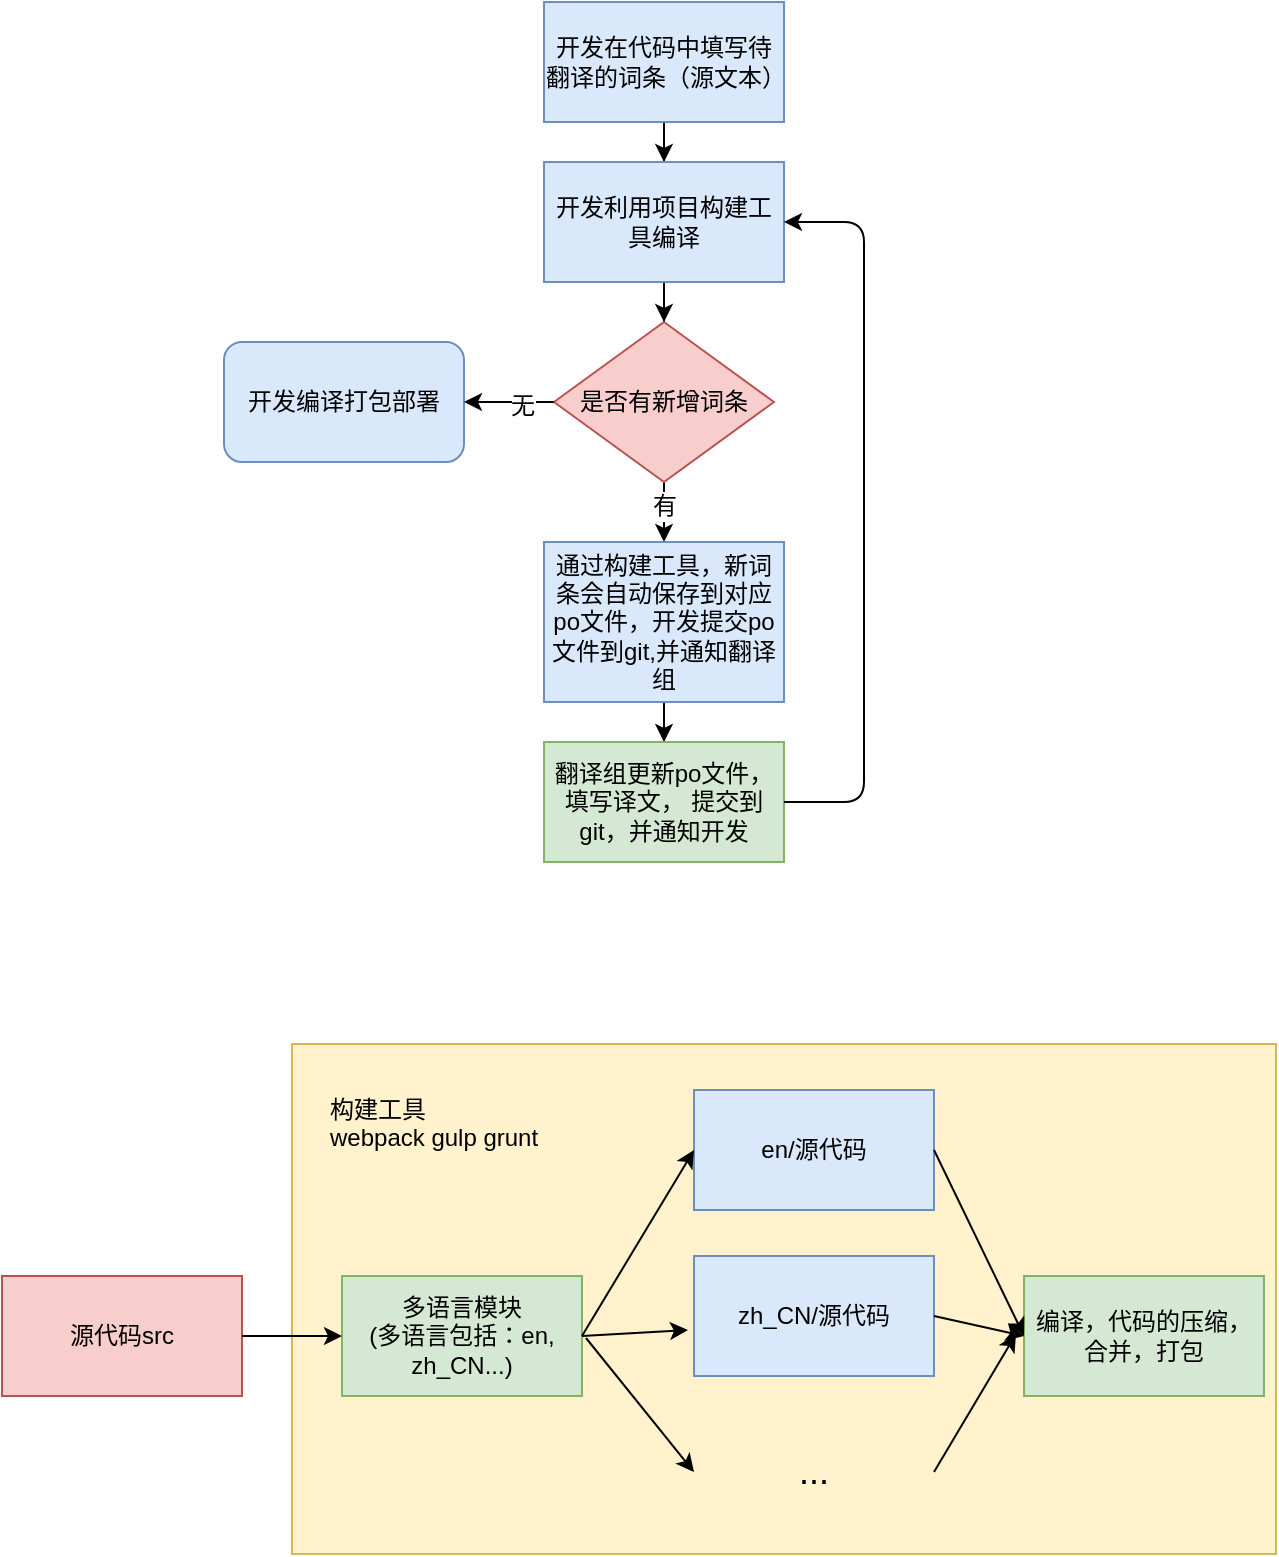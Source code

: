 <mxfile version="10.8.9" type="github"><diagram id="v3ej5RTlPHPo5_hgVtmj" name="Page-1"><mxGraphModel dx="918" dy="496" grid="0" gridSize="10" guides="1" tooltips="1" connect="1" arrows="1" fold="1" page="1" pageScale="1" pageWidth="827" pageHeight="1169" background="none" math="0" shadow="0"><root><mxCell id="0"/><mxCell id="1" parent="0"/><mxCell id="IXAPTuTnAfqj0Hr9HlAc-29" value="" style="rounded=0;whiteSpace=wrap;html=1;fillColor=#fff2cc;strokeColor=#d6b656;" vertex="1" parent="1"><mxGeometry x="194" y="581" width="492" height="255" as="geometry"/></mxCell><mxCell id="IXAPTuTnAfqj0Hr9HlAc-10" value="" style="edgeStyle=orthogonalEdgeStyle;rounded=0;orthogonalLoop=1;jettySize=auto;html=1;" edge="1" parent="1" source="IXAPTuTnAfqj0Hr9HlAc-3" target="IXAPTuTnAfqj0Hr9HlAc-4"><mxGeometry relative="1" as="geometry"/></mxCell><mxCell id="IXAPTuTnAfqj0Hr9HlAc-3" value="开发在代码中填写待翻译的词条（源文本）" style="rounded=0;whiteSpace=wrap;html=1;fillColor=#dae8fc;strokeColor=#6c8ebf;" vertex="1" parent="1"><mxGeometry x="320" y="60" width="120" height="60" as="geometry"/></mxCell><mxCell id="IXAPTuTnAfqj0Hr9HlAc-14" value="" style="edgeStyle=orthogonalEdgeStyle;rounded=0;orthogonalLoop=1;jettySize=auto;html=1;" edge="1" parent="1" source="IXAPTuTnAfqj0Hr9HlAc-4" target="IXAPTuTnAfqj0Hr9HlAc-5"><mxGeometry relative="1" as="geometry"/></mxCell><mxCell id="IXAPTuTnAfqj0Hr9HlAc-4" value="开发利用项目构建工具编译" style="rounded=0;whiteSpace=wrap;html=1;fillColor=#dae8fc;strokeColor=#6c8ebf;" vertex="1" parent="1"><mxGeometry x="320" y="140" width="120" height="60" as="geometry"/></mxCell><mxCell id="IXAPTuTnAfqj0Hr9HlAc-15" value="" style="edgeStyle=orthogonalEdgeStyle;rounded=0;orthogonalLoop=1;jettySize=auto;html=1;" edge="1" parent="1" source="IXAPTuTnAfqj0Hr9HlAc-5" target="IXAPTuTnAfqj0Hr9HlAc-6"><mxGeometry relative="1" as="geometry"/></mxCell><mxCell id="IXAPTuTnAfqj0Hr9HlAc-17" value="有" style="text;html=1;resizable=0;points=[];align=center;verticalAlign=middle;labelBackgroundColor=#ffffff;" vertex="1" connectable="0" parent="IXAPTuTnAfqj0Hr9HlAc-15"><mxGeometry x="0.28" relative="1" as="geometry"><mxPoint as="offset"/></mxGeometry></mxCell><mxCell id="IXAPTuTnAfqj0Hr9HlAc-5" value="是否有新增词条" style="rhombus;whiteSpace=wrap;html=1;fillColor=#f8cecc;strokeColor=#b85450;" vertex="1" parent="1"><mxGeometry x="325" y="220" width="110" height="80" as="geometry"/></mxCell><mxCell id="IXAPTuTnAfqj0Hr9HlAc-19" value="" style="edgeStyle=orthogonalEdgeStyle;rounded=0;orthogonalLoop=1;jettySize=auto;html=1;" edge="1" parent="1" source="IXAPTuTnAfqj0Hr9HlAc-6" target="IXAPTuTnAfqj0Hr9HlAc-18"><mxGeometry relative="1" as="geometry"/></mxCell><mxCell id="IXAPTuTnAfqj0Hr9HlAc-6" value="通过构建工具，新词条会自动保存到对应po文件，开发提交po文件到git,并通知翻译组" style="rounded=0;whiteSpace=wrap;html=1;fillColor=#dae8fc;strokeColor=#6c8ebf;" vertex="1" parent="1"><mxGeometry x="320" y="330" width="120" height="80" as="geometry"/></mxCell><mxCell id="IXAPTuTnAfqj0Hr9HlAc-18" value="翻译组更新po文件，填写译文， 提交到git，并通知开发" style="rounded=0;whiteSpace=wrap;html=1;fillColor=#d5e8d4;strokeColor=#82b366;" vertex="1" parent="1"><mxGeometry x="320" y="430" width="120" height="60" as="geometry"/></mxCell><mxCell id="IXAPTuTnAfqj0Hr9HlAc-20" value="" style="endArrow=classic;html=1;exitX=1;exitY=0.5;exitDx=0;exitDy=0;entryX=1;entryY=0.5;entryDx=0;entryDy=0;" edge="1" parent="1" source="IXAPTuTnAfqj0Hr9HlAc-18" target="IXAPTuTnAfqj0Hr9HlAc-4"><mxGeometry width="50" height="50" relative="1" as="geometry"><mxPoint x="460" y="465" as="sourcePoint"/><mxPoint x="510" y="415" as="targetPoint"/><Array as="points"><mxPoint x="480" y="460"/><mxPoint x="480" y="260"/><mxPoint x="480" y="170"/></Array></mxGeometry></mxCell><mxCell id="IXAPTuTnAfqj0Hr9HlAc-23" value="开发编译打包部署" style="rounded=1;whiteSpace=wrap;html=1;fillColor=#dae8fc;strokeColor=#6c8ebf;" vertex="1" parent="1"><mxGeometry x="160" y="230" width="120" height="60" as="geometry"/></mxCell><mxCell id="IXAPTuTnAfqj0Hr9HlAc-24" value="" style="endArrow=classic;html=1;exitX=0;exitY=0.5;exitDx=0;exitDy=0;entryX=1;entryY=0.5;entryDx=0;entryDy=0;" edge="1" parent="1" source="IXAPTuTnAfqj0Hr9HlAc-5" target="IXAPTuTnAfqj0Hr9HlAc-23"><mxGeometry width="50" height="50" relative="1" as="geometry"><mxPoint x="290" y="260" as="sourcePoint"/><mxPoint x="290" y="320" as="targetPoint"/></mxGeometry></mxCell><mxCell id="IXAPTuTnAfqj0Hr9HlAc-25" value="无" style="text;html=1;resizable=0;points=[];align=center;verticalAlign=middle;labelBackgroundColor=#ffffff;" vertex="1" connectable="0" parent="IXAPTuTnAfqj0Hr9HlAc-24"><mxGeometry x="-0.289" y="2" relative="1" as="geometry"><mxPoint as="offset"/></mxGeometry></mxCell><mxCell id="IXAPTuTnAfqj0Hr9HlAc-26" value="源代码src" style="rounded=0;whiteSpace=wrap;html=1;fillColor=#f8cecc;strokeColor=#b85450;" vertex="1" parent="1"><mxGeometry x="49" y="697" width="120" height="60" as="geometry"/></mxCell><mxCell id="IXAPTuTnAfqj0Hr9HlAc-37" value="多语言模块&lt;br&gt;(多语言包括：en, zh_CN...)&lt;br&gt;" style="rounded=0;whiteSpace=wrap;html=1;fillColor=#d5e8d4;strokeColor=#82b366;" vertex="1" parent="1"><mxGeometry x="219" y="697" width="120" height="60" as="geometry"/></mxCell><mxCell id="IXAPTuTnAfqj0Hr9HlAc-41" value="zh_CN/源代码" style="rounded=0;whiteSpace=wrap;html=1;fillColor=#dae8fc;strokeColor=#6c8ebf;" vertex="1" parent="1"><mxGeometry x="395" y="687" width="120" height="60" as="geometry"/></mxCell><mxCell id="IXAPTuTnAfqj0Hr9HlAc-42" value="&lt;font style=&quot;font-size: 18px&quot;&gt;...&lt;/font&gt;" style="rounded=0;whiteSpace=wrap;html=1;strokeColor=none;fillColor=none;" vertex="1" parent="1"><mxGeometry x="395" y="765" width="120" height="60" as="geometry"/></mxCell><mxCell id="IXAPTuTnAfqj0Hr9HlAc-43" value="en/源代码" style="rounded=0;whiteSpace=wrap;html=1;fillColor=#dae8fc;strokeColor=#6c8ebf;" vertex="1" parent="1"><mxGeometry x="395" y="604" width="120" height="60" as="geometry"/></mxCell><mxCell id="IXAPTuTnAfqj0Hr9HlAc-44" value="编译，代码的压缩，合并，打包" style="rounded=0;whiteSpace=wrap;html=1;fillColor=#d5e8d4;strokeColor=#82b366;" vertex="1" parent="1"><mxGeometry x="560" y="697" width="120" height="60" as="geometry"/></mxCell><mxCell id="IXAPTuTnAfqj0Hr9HlAc-45" value="构建工具&lt;br&gt;webpack gulp grunt&lt;br&gt;" style="text;html=1;resizable=0;points=[];autosize=1;align=left;verticalAlign=top;spacingTop=-4;" vertex="1" parent="1"><mxGeometry x="211" y="604" width="114" height="28" as="geometry"/></mxCell><mxCell id="IXAPTuTnAfqj0Hr9HlAc-46" value="" style="endArrow=classic;html=1;exitX=1;exitY=0.5;exitDx=0;exitDy=0;entryX=0;entryY=0.5;entryDx=0;entryDy=0;" edge="1" parent="1" source="IXAPTuTnAfqj0Hr9HlAc-26" target="IXAPTuTnAfqj0Hr9HlAc-37"><mxGeometry width="50" height="50" relative="1" as="geometry"><mxPoint x="49" y="959" as="sourcePoint"/><mxPoint x="99" y="909" as="targetPoint"/></mxGeometry></mxCell><mxCell id="IXAPTuTnAfqj0Hr9HlAc-47" value="" style="endArrow=classic;html=1;entryX=0;entryY=0.5;entryDx=0;entryDy=0;exitX=1;exitY=0.5;exitDx=0;exitDy=0;" edge="1" parent="1" source="IXAPTuTnAfqj0Hr9HlAc-37" target="IXAPTuTnAfqj0Hr9HlAc-43"><mxGeometry width="50" height="50" relative="1" as="geometry"><mxPoint x="42" y="1038" as="sourcePoint"/><mxPoint x="92" y="988" as="targetPoint"/></mxGeometry></mxCell><mxCell id="IXAPTuTnAfqj0Hr9HlAc-48" value="" style="endArrow=classic;html=1;entryX=-0.025;entryY=0.617;entryDx=0;entryDy=0;entryPerimeter=0;exitX=1;exitY=0.5;exitDx=0;exitDy=0;" edge="1" parent="1" source="IXAPTuTnAfqj0Hr9HlAc-37" target="IXAPTuTnAfqj0Hr9HlAc-41"><mxGeometry width="50" height="50" relative="1" as="geometry"><mxPoint x="49" y="924" as="sourcePoint"/><mxPoint x="99" y="874" as="targetPoint"/></mxGeometry></mxCell><mxCell id="IXAPTuTnAfqj0Hr9HlAc-49" value="" style="endArrow=classic;html=1;entryX=0;entryY=0.5;entryDx=0;entryDy=0;" edge="1" parent="1" target="IXAPTuTnAfqj0Hr9HlAc-42"><mxGeometry width="50" height="50" relative="1" as="geometry"><mxPoint x="341" y="728" as="sourcePoint"/><mxPoint x="99" y="874" as="targetPoint"/></mxGeometry></mxCell><mxCell id="IXAPTuTnAfqj0Hr9HlAc-50" value="" style="endArrow=classic;html=1;entryX=0;entryY=0.5;entryDx=0;entryDy=0;exitX=1;exitY=0.5;exitDx=0;exitDy=0;" edge="1" parent="1" source="IXAPTuTnAfqj0Hr9HlAc-43" target="IXAPTuTnAfqj0Hr9HlAc-44"><mxGeometry width="50" height="50" relative="1" as="geometry"><mxPoint x="49" y="924" as="sourcePoint"/><mxPoint x="99" y="874" as="targetPoint"/></mxGeometry></mxCell><mxCell id="IXAPTuTnAfqj0Hr9HlAc-51" value="" style="endArrow=classic;html=1;entryX=0;entryY=0.5;entryDx=0;entryDy=0;exitX=1;exitY=0.5;exitDx=0;exitDy=0;" edge="1" parent="1" source="IXAPTuTnAfqj0Hr9HlAc-41" target="IXAPTuTnAfqj0Hr9HlAc-44"><mxGeometry width="50" height="50" relative="1" as="geometry"><mxPoint x="42" y="1003" as="sourcePoint"/><mxPoint x="92" y="953" as="targetPoint"/></mxGeometry></mxCell><mxCell id="IXAPTuTnAfqj0Hr9HlAc-52" value="" style="endArrow=classic;html=1;exitX=1;exitY=0.5;exitDx=0;exitDy=0;" edge="1" parent="1" source="IXAPTuTnAfqj0Hr9HlAc-42"><mxGeometry width="50" height="50" relative="1" as="geometry"><mxPoint x="421" y="930" as="sourcePoint"/><mxPoint x="556" y="726" as="targetPoint"/></mxGeometry></mxCell></root></mxGraphModel></diagram></mxfile>